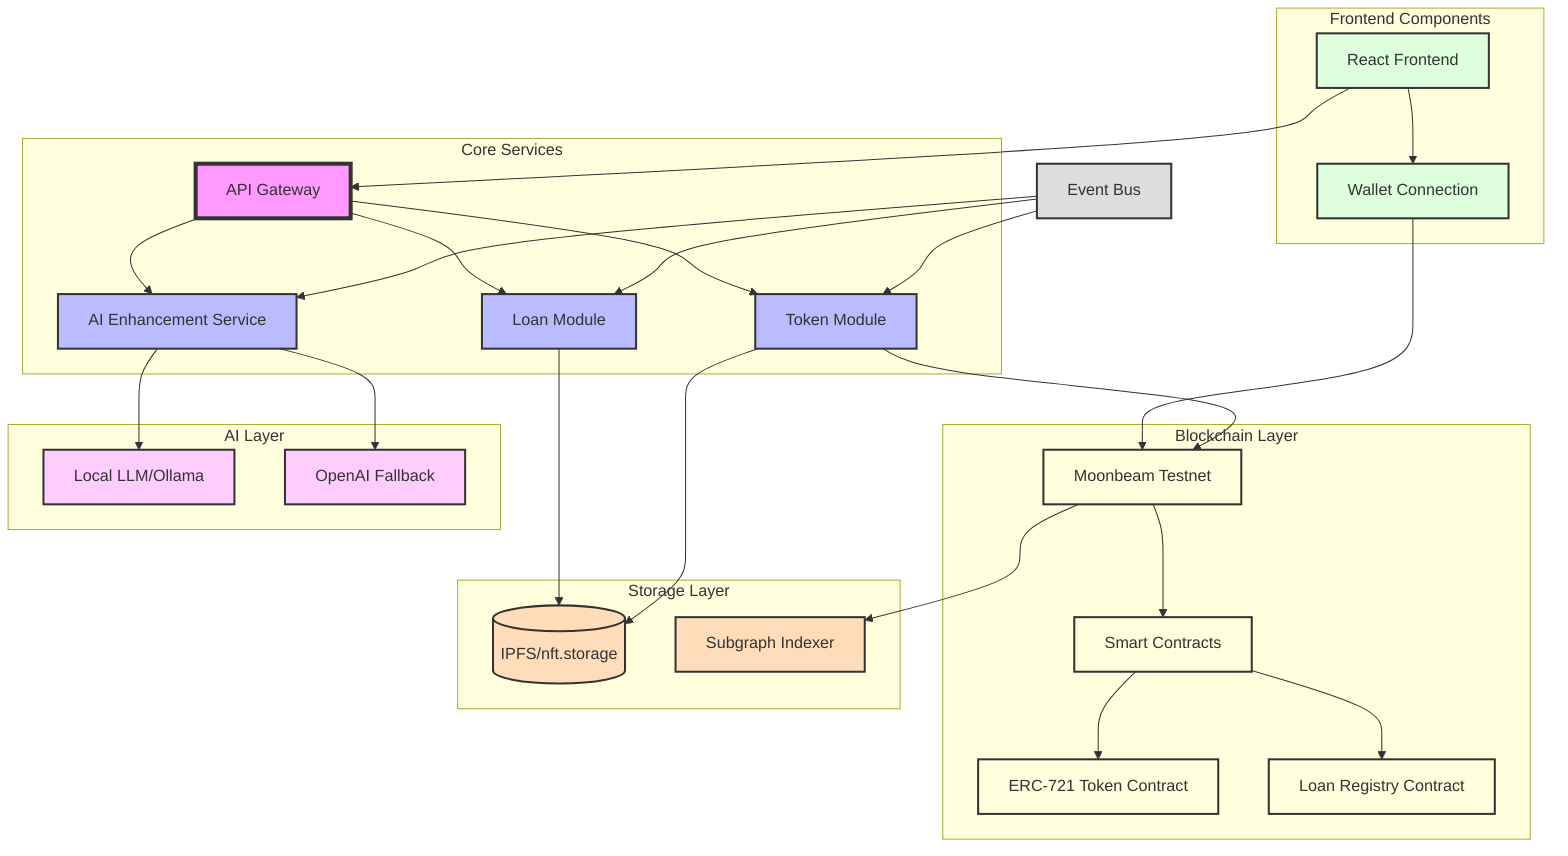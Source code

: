 graph TD
    %% Frontend Layer
    FE[React Frontend] --> AG[API Gateway]
    FE --> WC[Wallet Connection]
    
    %% API and Core Services
    AG --> LM[Loan Module]
    AG --> TM[Token Module]
    AG --> AI[AI Enhancement Service]
    
    %% Blockchain Integration
    WC --> MB[Moonbeam Testnet]
    TM --> MB
    MB --> SC[Smart Contracts]
    SC --> NFT[ERC-721 Token Contract]
    SC --> REG[Loan Registry Contract]
    
    %% Storage Layer
    LM --> IPFS[(IPFS/nft.storage)]
    TM --> IPFS
    
    %% AI Processing
    AI --> LLM[Local LLM/Ollama]
    AI --> OAI[OpenAI Fallback]
    
    %% Event Bus for System Communication
    EB[Event Bus] --> LM
    EB --> TM
    EB --> AI
    
    %% Subgraph for Data Indexing
    MB --> SG[Subgraph Indexer]
    
    %% Component Definitions
    subgraph Frontend Components
        FE
        WC
    end
    
    subgraph Core Services
        AG
        LM
        TM
        AI
    end
    
    subgraph Blockchain Layer
        MB
        SC
        NFT
        REG
    end
    
    subgraph Storage Layer
        IPFS
        SG
    end
    
    subgraph AI Layer
        LLM
        OAI
    end
    
    %% Styling
    style FE fill:#dfd,stroke:#333,stroke-width:2px
    style AG fill:#f9f,stroke:#333,stroke-width:4px
    style LM fill:#bbf,stroke:#333,stroke-width:2px
    style TM fill:#bbf,stroke:#333,stroke-width:2px
    style AI fill:#bbf,stroke:#333,stroke-width:2px
    style MB fill:#ffd,stroke:#333,stroke-width:2px
    style SC fill:#ffd,stroke:#333,stroke-width:2px
    style NFT fill:#ffd,stroke:#333,stroke-width:2px
    style REG fill:#ffd,stroke:#333,stroke-width:2px
    style IPFS fill:#fdb,stroke:#333,stroke-width:2px
    style LLM fill:#fcf,stroke:#333,stroke-width:2px
    style OAI fill:#fcf,stroke:#333,stroke-width:2px
    style WC fill:#dfd,stroke:#333,stroke-width:2px
    style EB fill:#ddd,stroke:#333,stroke-width:2px
    style SG fill:#fdb,stroke:#333,stroke-width:2px